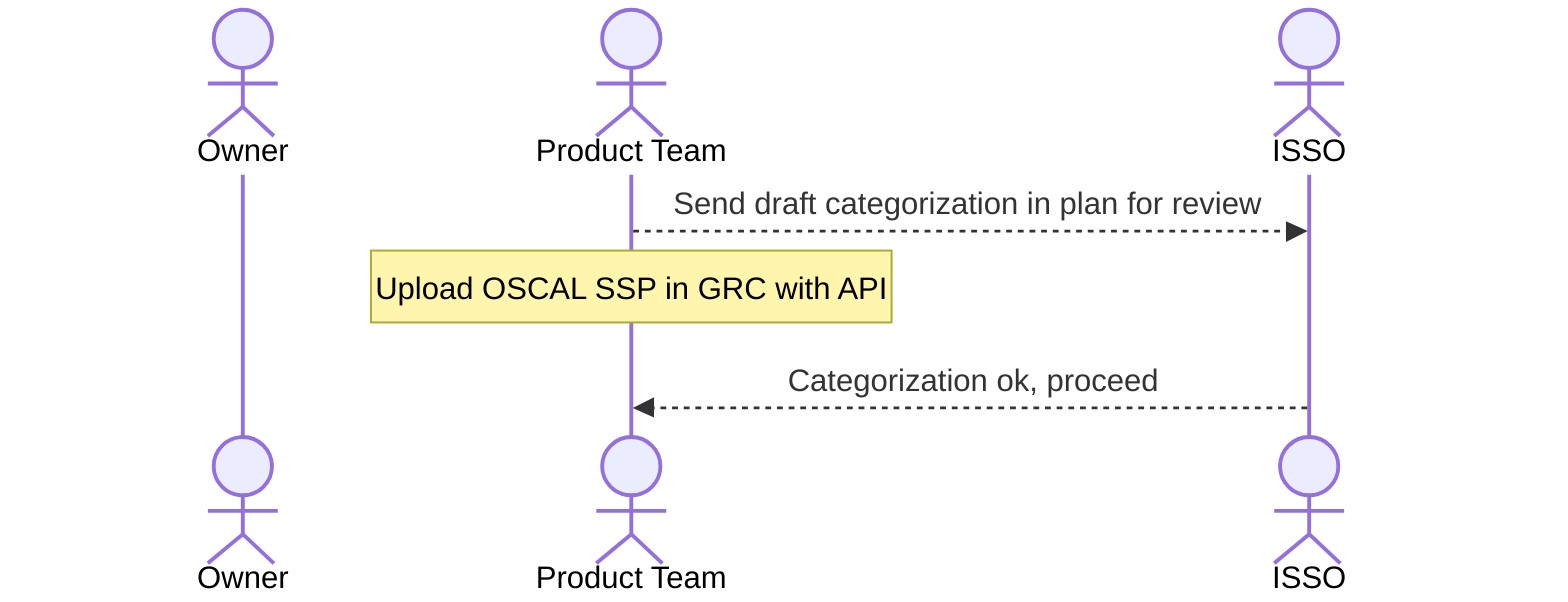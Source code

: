 sequenceDiagram
    actor Owner
    actor Product Team
    actor ISSO
    Product Team-->>ISSO: Send draft categorization in plan for review
    Note over Product Team: Upload OSCAL SSP in GRC with API
    ISSO-->>Product Team: Categorization ok, proceed